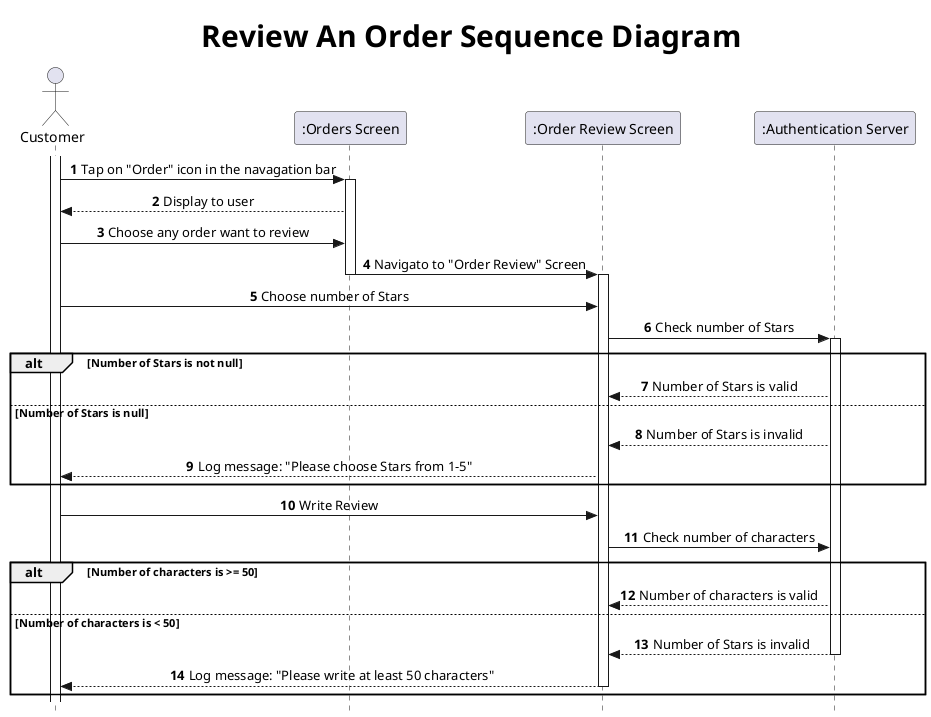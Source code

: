 @startuml Review An Order Sequence Diagram

title <size: 30> Review An Order Sequence Diagram

skinparam Style strictuml
skinparam sequenceMessageAlign center

actor "Customer" as Cm
participant ":Orders Screen" as Od
participant ":Order Review Screen" as OR
participant ":Authentication Server" as AS

autonumber

activate Cm

Cm -> Od: Tap on "Order" icon in the navagation bar
activate Od
Od --> Cm: Display to user
Cm -> Od: Choose any order want to review
Od -> OR: Navigato to "Order Review" Screen
deactivate Od

activate OR
Cm -> OR: Choose number of Stars
OR -> AS: Check number of Stars
activate AS

alt Number of Stars is not null
    AS --> OR: Number of Stars is valid
else Number of Stars is null
    AS --> OR: Number of Stars is invalid
    OR --> Cm: Log message: "Please choose Stars from 1-5"
end

Cm -> OR: Write Review
OR -> AS: Check number of characters

alt Number of characters is >= 50
    AS --> OR: Number of characters is valid
else Number of characters is < 50
    AS --> OR: Number of Stars is invalid
    deactivate AS
    OR --> Cm: Log message: "Please write at least 50 characters"
    deactivate OR
end

@enduml